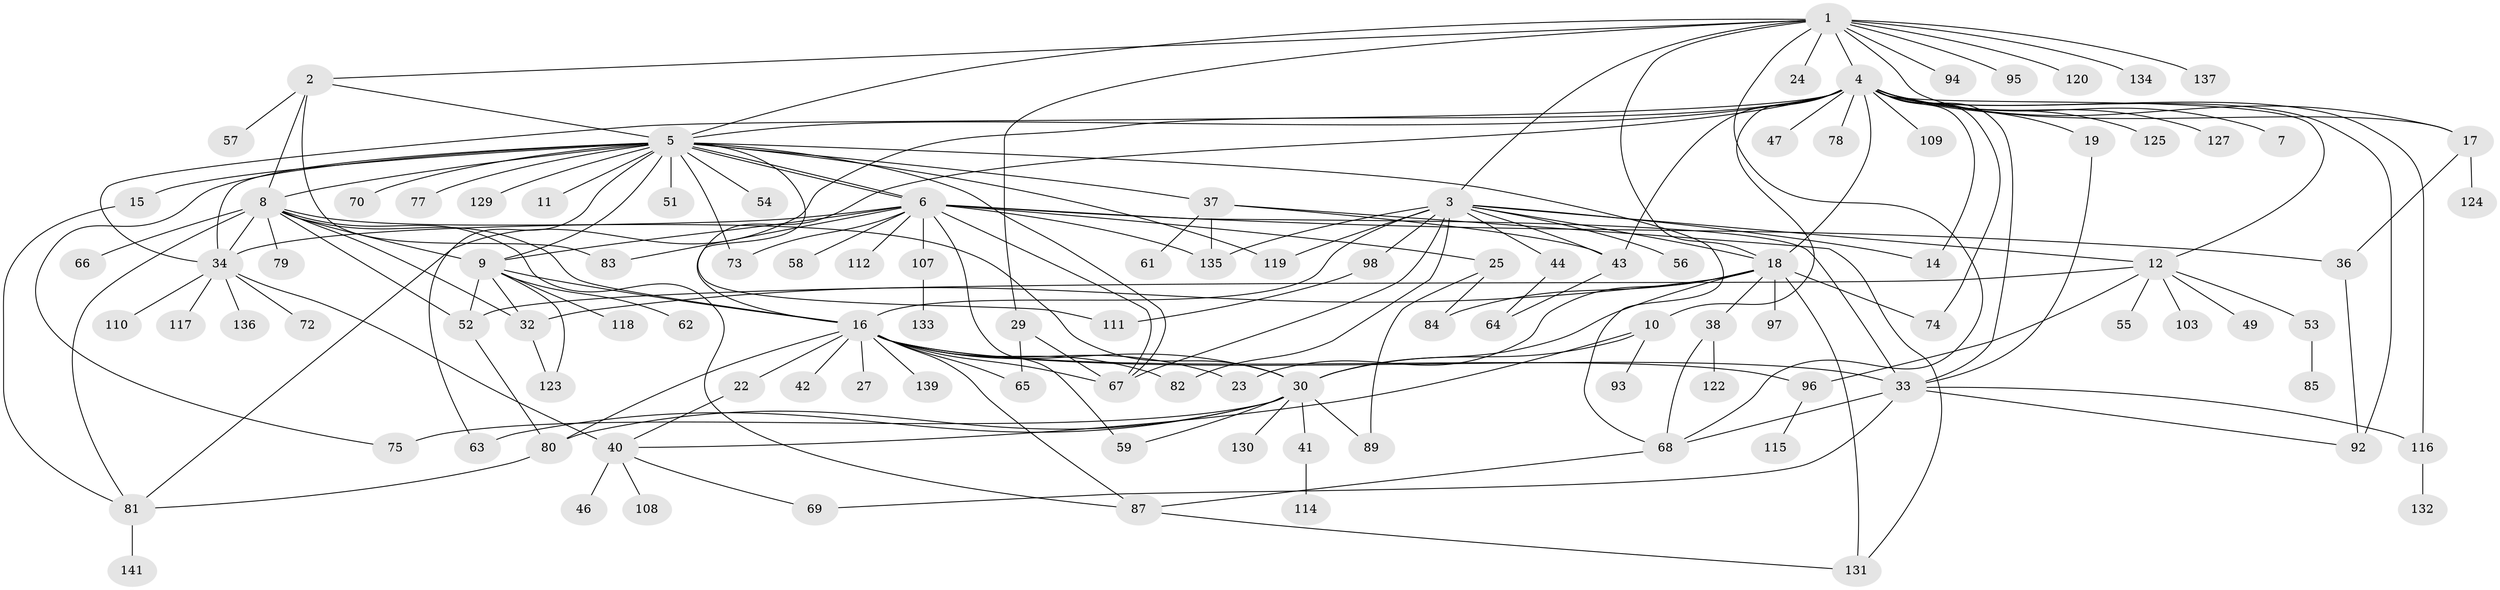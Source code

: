 // Generated by graph-tools (version 1.1) at 2025/23/03/03/25 07:23:52]
// undirected, 110 vertices, 179 edges
graph export_dot {
graph [start="1"]
  node [color=gray90,style=filled];
  1 [super="+101"];
  2 [super="+99"];
  3 [super="+20"];
  4 [super="+26"];
  5 [super="+21"];
  6 [super="+35"];
  7 [super="+45"];
  8 [super="+13"];
  9 [super="+88"];
  10 [super="+104"];
  11;
  12 [super="+60"];
  14 [super="+90"];
  15;
  16 [super="+28"];
  17;
  18 [super="+31"];
  19;
  22;
  23;
  24;
  25;
  27;
  29;
  30 [super="+39"];
  32 [super="+140"];
  33 [super="+91"];
  34 [super="+86"];
  36 [super="+50"];
  37 [super="+100"];
  38;
  40 [super="+121"];
  41;
  42;
  43 [super="+48"];
  44;
  46;
  47;
  49;
  51;
  52 [super="+71"];
  53 [super="+106"];
  54;
  55;
  56;
  57;
  58;
  59 [super="+113"];
  61;
  62;
  63;
  64;
  65;
  66;
  67 [super="+128"];
  68 [super="+76"];
  69;
  70;
  72;
  73;
  74;
  75;
  77;
  78;
  79;
  80 [super="+102"];
  81 [super="+126"];
  82;
  83;
  84;
  85;
  87 [super="+138"];
  89;
  92 [super="+105"];
  93;
  94;
  95;
  96;
  97;
  98;
  103;
  107;
  108;
  109;
  110;
  111;
  112;
  114;
  115;
  116;
  117;
  118;
  119;
  120;
  122;
  123;
  124;
  125;
  127;
  129;
  130;
  131;
  132;
  133;
  134;
  135;
  136;
  137;
  139;
  141;
  1 -- 2;
  1 -- 3;
  1 -- 4;
  1 -- 5;
  1 -- 17;
  1 -- 18;
  1 -- 24;
  1 -- 29;
  1 -- 68;
  1 -- 94;
  1 -- 95;
  1 -- 120;
  1 -- 134;
  1 -- 137;
  2 -- 5;
  2 -- 57;
  2 -- 83;
  2 -- 8;
  3 -- 12;
  3 -- 16;
  3 -- 18;
  3 -- 43;
  3 -- 44;
  3 -- 56;
  3 -- 82;
  3 -- 98;
  3 -- 135;
  3 -- 14;
  3 -- 67;
  3 -- 119;
  4 -- 5;
  4 -- 7;
  4 -- 10;
  4 -- 14;
  4 -- 16;
  4 -- 17;
  4 -- 18;
  4 -- 19;
  4 -- 33;
  4 -- 34;
  4 -- 43;
  4 -- 47;
  4 -- 74;
  4 -- 78;
  4 -- 92;
  4 -- 109;
  4 -- 125;
  4 -- 127;
  4 -- 12;
  4 -- 116;
  4 -- 81;
  5 -- 6;
  5 -- 6;
  5 -- 8;
  5 -- 9;
  5 -- 11;
  5 -- 15;
  5 -- 34;
  5 -- 37;
  5 -- 51;
  5 -- 54;
  5 -- 63;
  5 -- 67;
  5 -- 68;
  5 -- 70;
  5 -- 73;
  5 -- 75;
  5 -- 77;
  5 -- 111;
  5 -- 119;
  5 -- 129;
  6 -- 9;
  6 -- 25;
  6 -- 34;
  6 -- 58;
  6 -- 59;
  6 -- 67;
  6 -- 73;
  6 -- 83;
  6 -- 107;
  6 -- 112;
  6 -- 135;
  6 -- 36;
  6 -- 33;
  8 -- 9;
  8 -- 16 [weight=2];
  8 -- 30;
  8 -- 66;
  8 -- 79;
  8 -- 87;
  8 -- 32;
  8 -- 34;
  8 -- 81;
  8 -- 52;
  9 -- 16;
  9 -- 32;
  9 -- 52;
  9 -- 62;
  9 -- 118;
  9 -- 123;
  10 -- 30;
  10 -- 40;
  10 -- 93;
  12 -- 49;
  12 -- 52;
  12 -- 53;
  12 -- 55;
  12 -- 96;
  12 -- 103;
  15 -- 81;
  16 -- 22;
  16 -- 23;
  16 -- 27;
  16 -- 42;
  16 -- 65;
  16 -- 67;
  16 -- 96;
  16 -- 139;
  16 -- 82;
  16 -- 80;
  16 -- 87;
  16 -- 30;
  16 -- 33;
  17 -- 36;
  17 -- 124;
  18 -- 23;
  18 -- 30 [weight=2];
  18 -- 38;
  18 -- 97;
  18 -- 131;
  18 -- 84;
  18 -- 74;
  18 -- 32;
  19 -- 33;
  22 -- 40;
  25 -- 84;
  25 -- 89;
  29 -- 65;
  29 -- 67;
  30 -- 41;
  30 -- 59;
  30 -- 63;
  30 -- 80;
  30 -- 130;
  30 -- 89;
  30 -- 75;
  32 -- 123;
  33 -- 69;
  33 -- 92;
  33 -- 116;
  33 -- 68;
  34 -- 72;
  34 -- 110;
  34 -- 117;
  34 -- 136;
  34 -- 40;
  36 -- 92;
  37 -- 43;
  37 -- 61;
  37 -- 131;
  37 -- 135;
  38 -- 122;
  38 -- 68;
  40 -- 46;
  40 -- 108;
  40 -- 69;
  41 -- 114;
  43 -- 64;
  44 -- 64;
  52 -- 80;
  53 -- 85;
  68 -- 87;
  80 -- 81;
  81 -- 141;
  87 -- 131;
  96 -- 115;
  98 -- 111;
  107 -- 133;
  116 -- 132;
}
